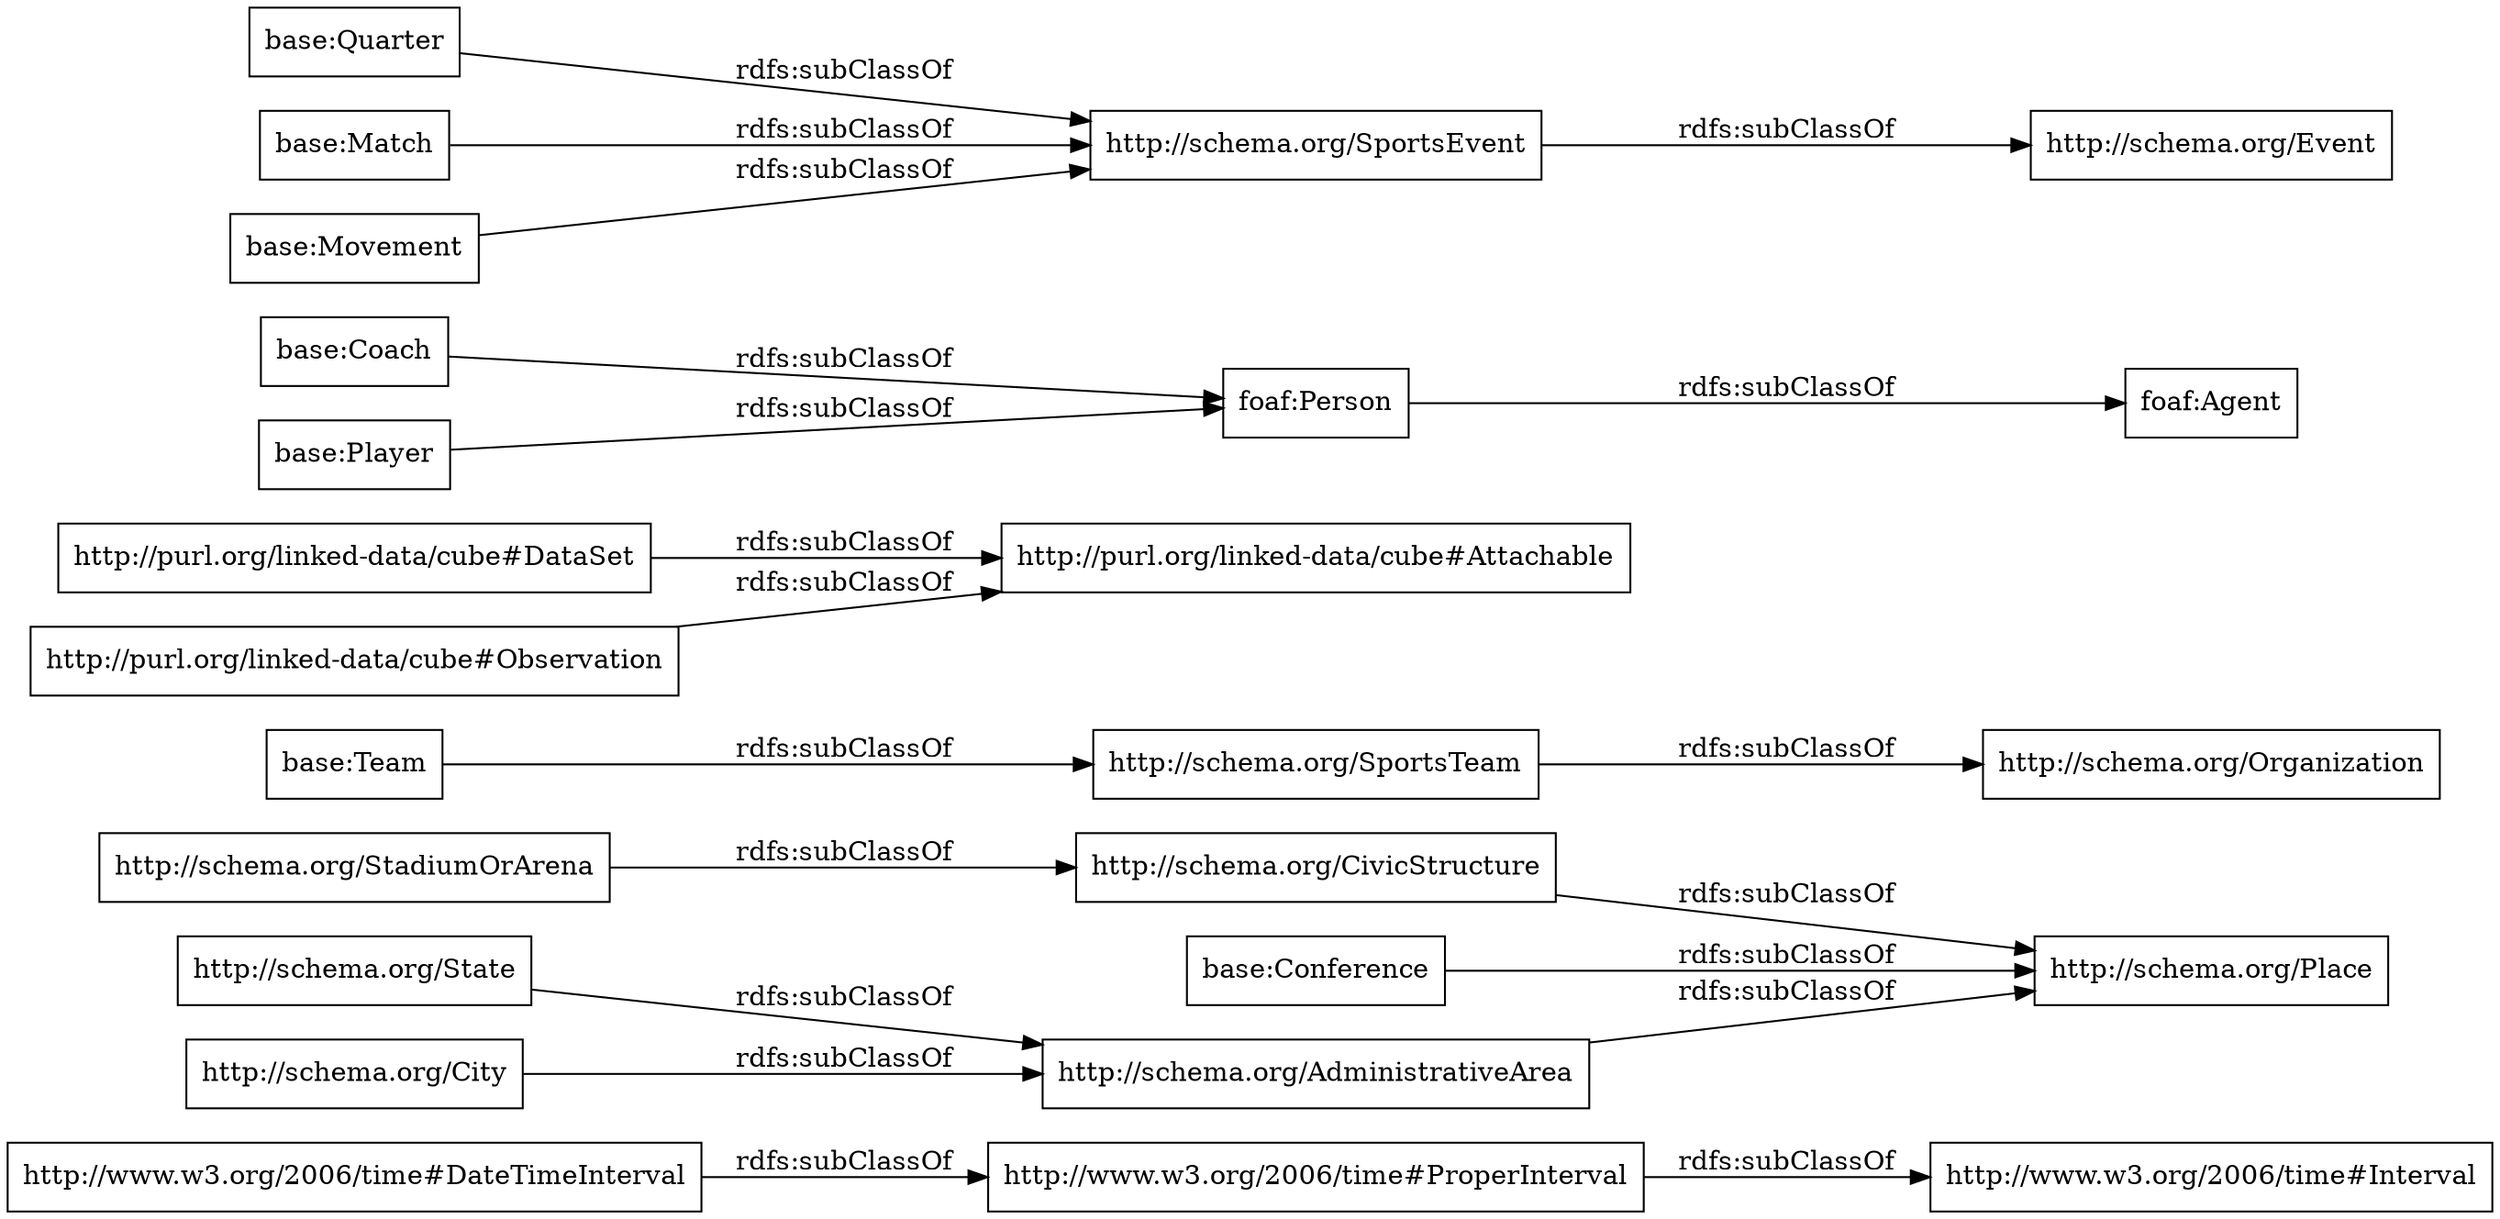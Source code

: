 digraph ar2dtool_diagram { 
rankdir=LR;
size="1000"
node [shape = rectangle, color="black"]; "http://www.w3.org/2006/time#DateTimeInterval" "http://schema.org/AdministrativeArea" "base:Team" "http://purl.org/linked-data/cube#DataSet" "http://schema.org/CivicStructure" "base:Coach" "http://schema.org/SportsEvent" "http://www.w3.org/2006/time#ProperInterval" "http://schema.org/SportsTeam" "http://schema.org/State" "http://www.w3.org/2006/time#Interval" "http://schema.org/City" "foaf:Person" "base:Player" "base:Quarter" "http://schema.org/StadiumOrArena" "base:Match" "http://purl.org/linked-data/cube#Observation" "base:Movement" "base:Conference" ; /*classes style*/
	"http://schema.org/CivicStructure" -> "http://schema.org/Place" [ label = "rdfs:subClassOf" ];
	"http://schema.org/SportsTeam" -> "http://schema.org/Organization" [ label = "rdfs:subClassOf" ];
	"http://www.w3.org/2006/time#DateTimeInterval" -> "http://www.w3.org/2006/time#ProperInterval" [ label = "rdfs:subClassOf" ];
	"base:Quarter" -> "http://schema.org/SportsEvent" [ label = "rdfs:subClassOf" ];
	"http://schema.org/StadiumOrArena" -> "http://schema.org/CivicStructure" [ label = "rdfs:subClassOf" ];
	"http://schema.org/State" -> "http://schema.org/AdministrativeArea" [ label = "rdfs:subClassOf" ];
	"http://schema.org/City" -> "http://schema.org/AdministrativeArea" [ label = "rdfs:subClassOf" ];
	"foaf:Person" -> "foaf:Agent" [ label = "rdfs:subClassOf" ];
	"base:Conference" -> "http://schema.org/Place" [ label = "rdfs:subClassOf" ];
	"http://purl.org/linked-data/cube#DataSet" -> "http://purl.org/linked-data/cube#Attachable" [ label = "rdfs:subClassOf" ];
	"http://schema.org/SportsEvent" -> "http://schema.org/Event" [ label = "rdfs:subClassOf" ];
	"base:Match" -> "http://schema.org/SportsEvent" [ label = "rdfs:subClassOf" ];
	"http://purl.org/linked-data/cube#Observation" -> "http://purl.org/linked-data/cube#Attachable" [ label = "rdfs:subClassOf" ];
	"base:Player" -> "foaf:Person" [ label = "rdfs:subClassOf" ];
	"http://www.w3.org/2006/time#ProperInterval" -> "http://www.w3.org/2006/time#Interval" [ label = "rdfs:subClassOf" ];
	"base:Movement" -> "http://schema.org/SportsEvent" [ label = "rdfs:subClassOf" ];
	"http://schema.org/AdministrativeArea" -> "http://schema.org/Place" [ label = "rdfs:subClassOf" ];
	"base:Team" -> "http://schema.org/SportsTeam" [ label = "rdfs:subClassOf" ];
	"base:Coach" -> "foaf:Person" [ label = "rdfs:subClassOf" ];

}
